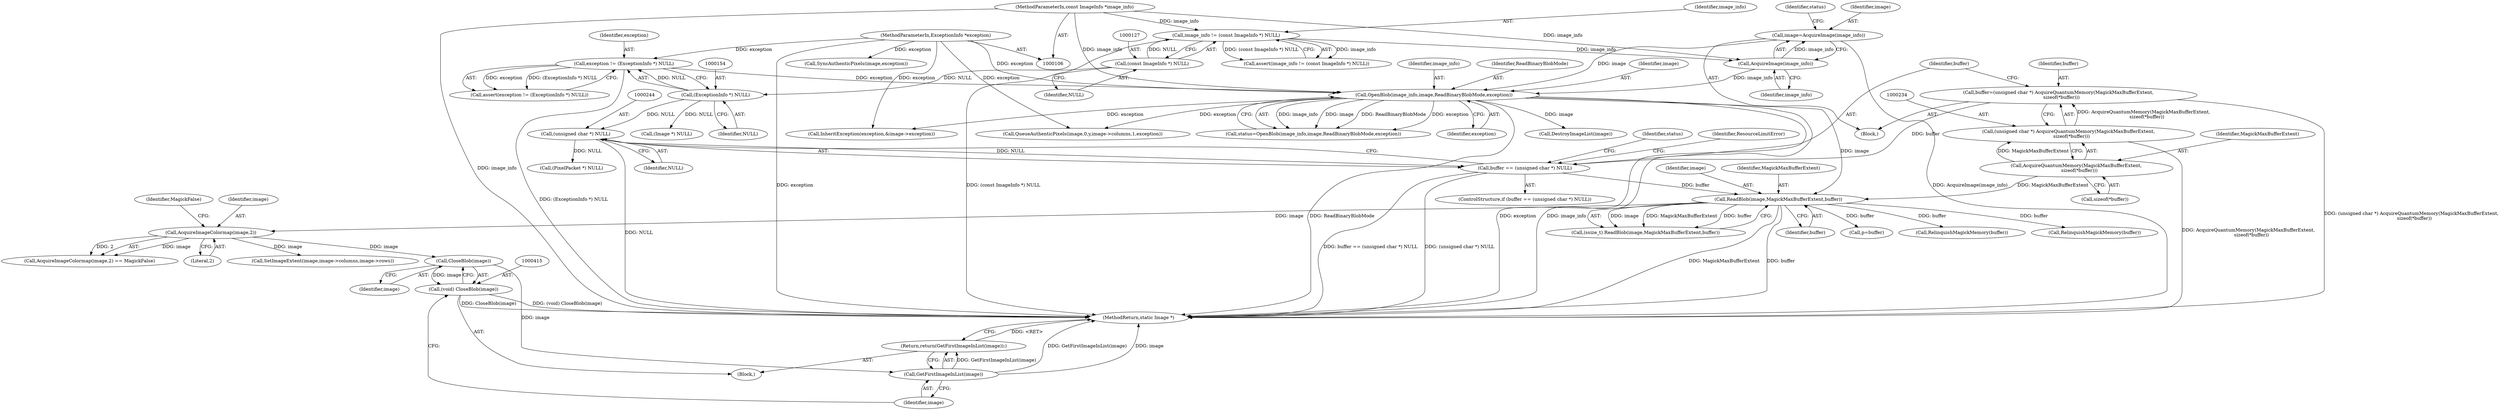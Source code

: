 digraph "0_ImageMagick_f6e9d0d9955e85bdd7540b251cd50d598dacc5e6_27@pointer" {
"1000416" [label="(Call,CloseBlob(image))"];
"1000329" [label="(Call,AcquireImageColormap(image,2))"];
"1000258" [label="(Call,ReadBlob(image,MagickMaxBufferExtent,buffer))"];
"1000168" [label="(Call,OpenBlob(image_info,image,ReadBinaryBlobMode,exception))"];
"1000164" [label="(Call,AcquireImage(image_info))"];
"1000124" [label="(Call,image_info != (const ImageInfo *) NULL)"];
"1000107" [label="(MethodParameterIn,const ImageInfo *image_info)"];
"1000126" [label="(Call,(const ImageInfo *) NULL)"];
"1000162" [label="(Call,image=AcquireImage(image_info))"];
"1000151" [label="(Call,exception != (ExceptionInfo *) NULL)"];
"1000108" [label="(MethodParameterIn,ExceptionInfo *exception)"];
"1000153" [label="(Call,(ExceptionInfo *) NULL)"];
"1000235" [label="(Call,AcquireQuantumMemory(MagickMaxBufferExtent,\n    sizeof(*buffer)))"];
"1000241" [label="(Call,buffer == (unsigned char *) NULL)"];
"1000231" [label="(Call,buffer=(unsigned char *) AcquireQuantumMemory(MagickMaxBufferExtent,\n    sizeof(*buffer)))"];
"1000233" [label="(Call,(unsigned char *) AcquireQuantumMemory(MagickMaxBufferExtent,\n    sizeof(*buffer)))"];
"1000243" [label="(Call,(unsigned char *) NULL)"];
"1000414" [label="(Call,(void) CloseBlob(image))"];
"1000419" [label="(Call,GetFirstImageInList(image))"];
"1000418" [label="(Return,return(GetFirstImageInList(image));)"];
"1000183" [label="(Call,(Image *) NULL)"];
"1000169" [label="(Identifier,image_info)"];
"1000414" [label="(Call,(void) CloseBlob(image))"];
"1000582" [label="(Call,RelinquishMagickMemory(buffer))"];
"1000172" [label="(Identifier,exception)"];
"1000163" [label="(Identifier,image)"];
"1000338" [label="(Call,RelinquishMagickMemory(buffer))"];
"1000419" [label="(Call,GetFirstImageInList(image))"];
"1000418" [label="(Return,return(GetFirstImageInList(image));)"];
"1000167" [label="(Identifier,status)"];
"1000416" [label="(Call,CloseBlob(image))"];
"1000126" [label="(Call,(const ImageInfo *) NULL)"];
"1000554" [label="(Call,SyncAuthenticPixels(image,exception))"];
"1000256" [label="(Call,(ssize_t) ReadBlob(image,MagickMaxBufferExtent,buffer))"];
"1000108" [label="(MethodParameterIn,ExceptionInfo *exception)"];
"1000591" [label="(MethodReturn,static Image *)"];
"1000150" [label="(Call,assert(exception != (ExceptionInfo *) NULL))"];
"1000332" [label="(Identifier,MagickFalse)"];
"1000417" [label="(Identifier,image)"];
"1000123" [label="(Call,assert(image_info != (const ImageInfo *) NULL))"];
"1000436" [label="(Call,InheritException(exception,&image->exception))"];
"1000240" [label="(ControlStructure,if (buffer == (unsigned char *) NULL))"];
"1000261" [label="(Identifier,buffer)"];
"1000235" [label="(Call,AcquireQuantumMemory(MagickMaxBufferExtent,\n    sizeof(*buffer)))"];
"1000155" [label="(Identifier,NULL)"];
"1000171" [label="(Identifier,ReadBinaryBlobMode)"];
"1000162" [label="(Call,image=AcquireImage(image_info))"];
"1000329" [label="(Call,AcquireImageColormap(image,2))"];
"1000231" [label="(Call,buffer=(unsigned char *) AcquireQuantumMemory(MagickMaxBufferExtent,\n    sizeof(*buffer)))"];
"1000241" [label="(Call,buffer == (unsigned char *) NULL)"];
"1000151" [label="(Call,exception != (ExceptionInfo *) NULL)"];
"1000165" [label="(Identifier,image_info)"];
"1000413" [label="(Block,)"];
"1000259" [label="(Identifier,image)"];
"1000233" [label="(Call,(unsigned char *) AcquireQuantumMemory(MagickMaxBufferExtent,\n    sizeof(*buffer)))"];
"1000242" [label="(Identifier,buffer)"];
"1000237" [label="(Call,sizeof(*buffer))"];
"1000168" [label="(Call,OpenBlob(image_info,image,ReadBinaryBlobMode,exception))"];
"1000125" [label="(Identifier,image_info)"];
"1000107" [label="(MethodParameterIn,const ImageInfo *image_info)"];
"1000250" [label="(Identifier,status)"];
"1000247" [label="(Identifier,ResourceLimitError)"];
"1000152" [label="(Identifier,exception)"];
"1000245" [label="(Identifier,NULL)"];
"1000420" [label="(Identifier,image)"];
"1000153" [label="(Call,(ExceptionInfo *) NULL)"];
"1000328" [label="(Call,AcquireImageColormap(image,2) == MagickFalse)"];
"1000170" [label="(Identifier,image)"];
"1000166" [label="(Call,status=OpenBlob(image_info,image,ReadBinaryBlobMode,exception))"];
"1000331" [label="(Literal,2)"];
"1000164" [label="(Call,AcquireImage(image_info))"];
"1000330" [label="(Identifier,image)"];
"1000258" [label="(Call,ReadBlob(image,MagickMaxBufferExtent,buffer))"];
"1000260" [label="(Identifier,MagickMaxBufferExtent)"];
"1000267" [label="(Call,p=buffer)"];
"1000180" [label="(Call,DestroyImageList(image))"];
"1000232" [label="(Identifier,buffer)"];
"1000423" [label="(Call,SetImageExtent(image,image->columns,image->rows))"];
"1000479" [label="(Call,(PixelPacket *) NULL)"];
"1000109" [label="(Block,)"];
"1000236" [label="(Identifier,MagickMaxBufferExtent)"];
"1000128" [label="(Identifier,NULL)"];
"1000467" [label="(Call,QueueAuthenticPixels(image,0,y,image->columns,1,exception))"];
"1000124" [label="(Call,image_info != (const ImageInfo *) NULL)"];
"1000243" [label="(Call,(unsigned char *) NULL)"];
"1000416" -> "1000414"  [label="AST: "];
"1000416" -> "1000417"  [label="CFG: "];
"1000417" -> "1000416"  [label="AST: "];
"1000414" -> "1000416"  [label="CFG: "];
"1000416" -> "1000414"  [label="DDG: image"];
"1000329" -> "1000416"  [label="DDG: image"];
"1000416" -> "1000419"  [label="DDG: image"];
"1000329" -> "1000328"  [label="AST: "];
"1000329" -> "1000331"  [label="CFG: "];
"1000330" -> "1000329"  [label="AST: "];
"1000331" -> "1000329"  [label="AST: "];
"1000332" -> "1000329"  [label="CFG: "];
"1000329" -> "1000328"  [label="DDG: image"];
"1000329" -> "1000328"  [label="DDG: 2"];
"1000258" -> "1000329"  [label="DDG: image"];
"1000329" -> "1000423"  [label="DDG: image"];
"1000258" -> "1000256"  [label="AST: "];
"1000258" -> "1000261"  [label="CFG: "];
"1000259" -> "1000258"  [label="AST: "];
"1000260" -> "1000258"  [label="AST: "];
"1000261" -> "1000258"  [label="AST: "];
"1000256" -> "1000258"  [label="CFG: "];
"1000258" -> "1000591"  [label="DDG: MagickMaxBufferExtent"];
"1000258" -> "1000591"  [label="DDG: buffer"];
"1000258" -> "1000256"  [label="DDG: image"];
"1000258" -> "1000256"  [label="DDG: MagickMaxBufferExtent"];
"1000258" -> "1000256"  [label="DDG: buffer"];
"1000168" -> "1000258"  [label="DDG: image"];
"1000235" -> "1000258"  [label="DDG: MagickMaxBufferExtent"];
"1000241" -> "1000258"  [label="DDG: buffer"];
"1000258" -> "1000267"  [label="DDG: buffer"];
"1000258" -> "1000338"  [label="DDG: buffer"];
"1000258" -> "1000582"  [label="DDG: buffer"];
"1000168" -> "1000166"  [label="AST: "];
"1000168" -> "1000172"  [label="CFG: "];
"1000169" -> "1000168"  [label="AST: "];
"1000170" -> "1000168"  [label="AST: "];
"1000171" -> "1000168"  [label="AST: "];
"1000172" -> "1000168"  [label="AST: "];
"1000166" -> "1000168"  [label="CFG: "];
"1000168" -> "1000591"  [label="DDG: exception"];
"1000168" -> "1000591"  [label="DDG: image_info"];
"1000168" -> "1000591"  [label="DDG: ReadBinaryBlobMode"];
"1000168" -> "1000166"  [label="DDG: image_info"];
"1000168" -> "1000166"  [label="DDG: image"];
"1000168" -> "1000166"  [label="DDG: ReadBinaryBlobMode"];
"1000168" -> "1000166"  [label="DDG: exception"];
"1000164" -> "1000168"  [label="DDG: image_info"];
"1000107" -> "1000168"  [label="DDG: image_info"];
"1000162" -> "1000168"  [label="DDG: image"];
"1000151" -> "1000168"  [label="DDG: exception"];
"1000108" -> "1000168"  [label="DDG: exception"];
"1000168" -> "1000180"  [label="DDG: image"];
"1000168" -> "1000436"  [label="DDG: exception"];
"1000168" -> "1000467"  [label="DDG: exception"];
"1000164" -> "1000162"  [label="AST: "];
"1000164" -> "1000165"  [label="CFG: "];
"1000165" -> "1000164"  [label="AST: "];
"1000162" -> "1000164"  [label="CFG: "];
"1000164" -> "1000162"  [label="DDG: image_info"];
"1000124" -> "1000164"  [label="DDG: image_info"];
"1000107" -> "1000164"  [label="DDG: image_info"];
"1000124" -> "1000123"  [label="AST: "];
"1000124" -> "1000126"  [label="CFG: "];
"1000125" -> "1000124"  [label="AST: "];
"1000126" -> "1000124"  [label="AST: "];
"1000123" -> "1000124"  [label="CFG: "];
"1000124" -> "1000591"  [label="DDG: (const ImageInfo *) NULL"];
"1000124" -> "1000123"  [label="DDG: image_info"];
"1000124" -> "1000123"  [label="DDG: (const ImageInfo *) NULL"];
"1000107" -> "1000124"  [label="DDG: image_info"];
"1000126" -> "1000124"  [label="DDG: NULL"];
"1000107" -> "1000106"  [label="AST: "];
"1000107" -> "1000591"  [label="DDG: image_info"];
"1000126" -> "1000128"  [label="CFG: "];
"1000127" -> "1000126"  [label="AST: "];
"1000128" -> "1000126"  [label="AST: "];
"1000126" -> "1000153"  [label="DDG: NULL"];
"1000162" -> "1000109"  [label="AST: "];
"1000163" -> "1000162"  [label="AST: "];
"1000167" -> "1000162"  [label="CFG: "];
"1000162" -> "1000591"  [label="DDG: AcquireImage(image_info)"];
"1000151" -> "1000150"  [label="AST: "];
"1000151" -> "1000153"  [label="CFG: "];
"1000152" -> "1000151"  [label="AST: "];
"1000153" -> "1000151"  [label="AST: "];
"1000150" -> "1000151"  [label="CFG: "];
"1000151" -> "1000591"  [label="DDG: (ExceptionInfo *) NULL"];
"1000151" -> "1000150"  [label="DDG: exception"];
"1000151" -> "1000150"  [label="DDG: (ExceptionInfo *) NULL"];
"1000108" -> "1000151"  [label="DDG: exception"];
"1000153" -> "1000151"  [label="DDG: NULL"];
"1000108" -> "1000106"  [label="AST: "];
"1000108" -> "1000591"  [label="DDG: exception"];
"1000108" -> "1000436"  [label="DDG: exception"];
"1000108" -> "1000467"  [label="DDG: exception"];
"1000108" -> "1000554"  [label="DDG: exception"];
"1000153" -> "1000155"  [label="CFG: "];
"1000154" -> "1000153"  [label="AST: "];
"1000155" -> "1000153"  [label="AST: "];
"1000153" -> "1000183"  [label="DDG: NULL"];
"1000153" -> "1000243"  [label="DDG: NULL"];
"1000235" -> "1000233"  [label="AST: "];
"1000235" -> "1000237"  [label="CFG: "];
"1000236" -> "1000235"  [label="AST: "];
"1000237" -> "1000235"  [label="AST: "];
"1000233" -> "1000235"  [label="CFG: "];
"1000235" -> "1000233"  [label="DDG: MagickMaxBufferExtent"];
"1000241" -> "1000240"  [label="AST: "];
"1000241" -> "1000243"  [label="CFG: "];
"1000242" -> "1000241"  [label="AST: "];
"1000243" -> "1000241"  [label="AST: "];
"1000247" -> "1000241"  [label="CFG: "];
"1000250" -> "1000241"  [label="CFG: "];
"1000241" -> "1000591"  [label="DDG: buffer == (unsigned char *) NULL"];
"1000241" -> "1000591"  [label="DDG: (unsigned char *) NULL"];
"1000231" -> "1000241"  [label="DDG: buffer"];
"1000243" -> "1000241"  [label="DDG: NULL"];
"1000231" -> "1000109"  [label="AST: "];
"1000231" -> "1000233"  [label="CFG: "];
"1000232" -> "1000231"  [label="AST: "];
"1000233" -> "1000231"  [label="AST: "];
"1000242" -> "1000231"  [label="CFG: "];
"1000231" -> "1000591"  [label="DDG: (unsigned char *) AcquireQuantumMemory(MagickMaxBufferExtent,\n    sizeof(*buffer))"];
"1000233" -> "1000231"  [label="DDG: AcquireQuantumMemory(MagickMaxBufferExtent,\n    sizeof(*buffer))"];
"1000234" -> "1000233"  [label="AST: "];
"1000233" -> "1000591"  [label="DDG: AcquireQuantumMemory(MagickMaxBufferExtent,\n    sizeof(*buffer))"];
"1000243" -> "1000245"  [label="CFG: "];
"1000244" -> "1000243"  [label="AST: "];
"1000245" -> "1000243"  [label="AST: "];
"1000243" -> "1000591"  [label="DDG: NULL"];
"1000243" -> "1000479"  [label="DDG: NULL"];
"1000414" -> "1000413"  [label="AST: "];
"1000415" -> "1000414"  [label="AST: "];
"1000420" -> "1000414"  [label="CFG: "];
"1000414" -> "1000591"  [label="DDG: (void) CloseBlob(image)"];
"1000414" -> "1000591"  [label="DDG: CloseBlob(image)"];
"1000419" -> "1000418"  [label="AST: "];
"1000419" -> "1000420"  [label="CFG: "];
"1000420" -> "1000419"  [label="AST: "];
"1000418" -> "1000419"  [label="CFG: "];
"1000419" -> "1000591"  [label="DDG: image"];
"1000419" -> "1000591"  [label="DDG: GetFirstImageInList(image)"];
"1000419" -> "1000418"  [label="DDG: GetFirstImageInList(image)"];
"1000418" -> "1000413"  [label="AST: "];
"1000591" -> "1000418"  [label="CFG: "];
"1000418" -> "1000591"  [label="DDG: <RET>"];
}
